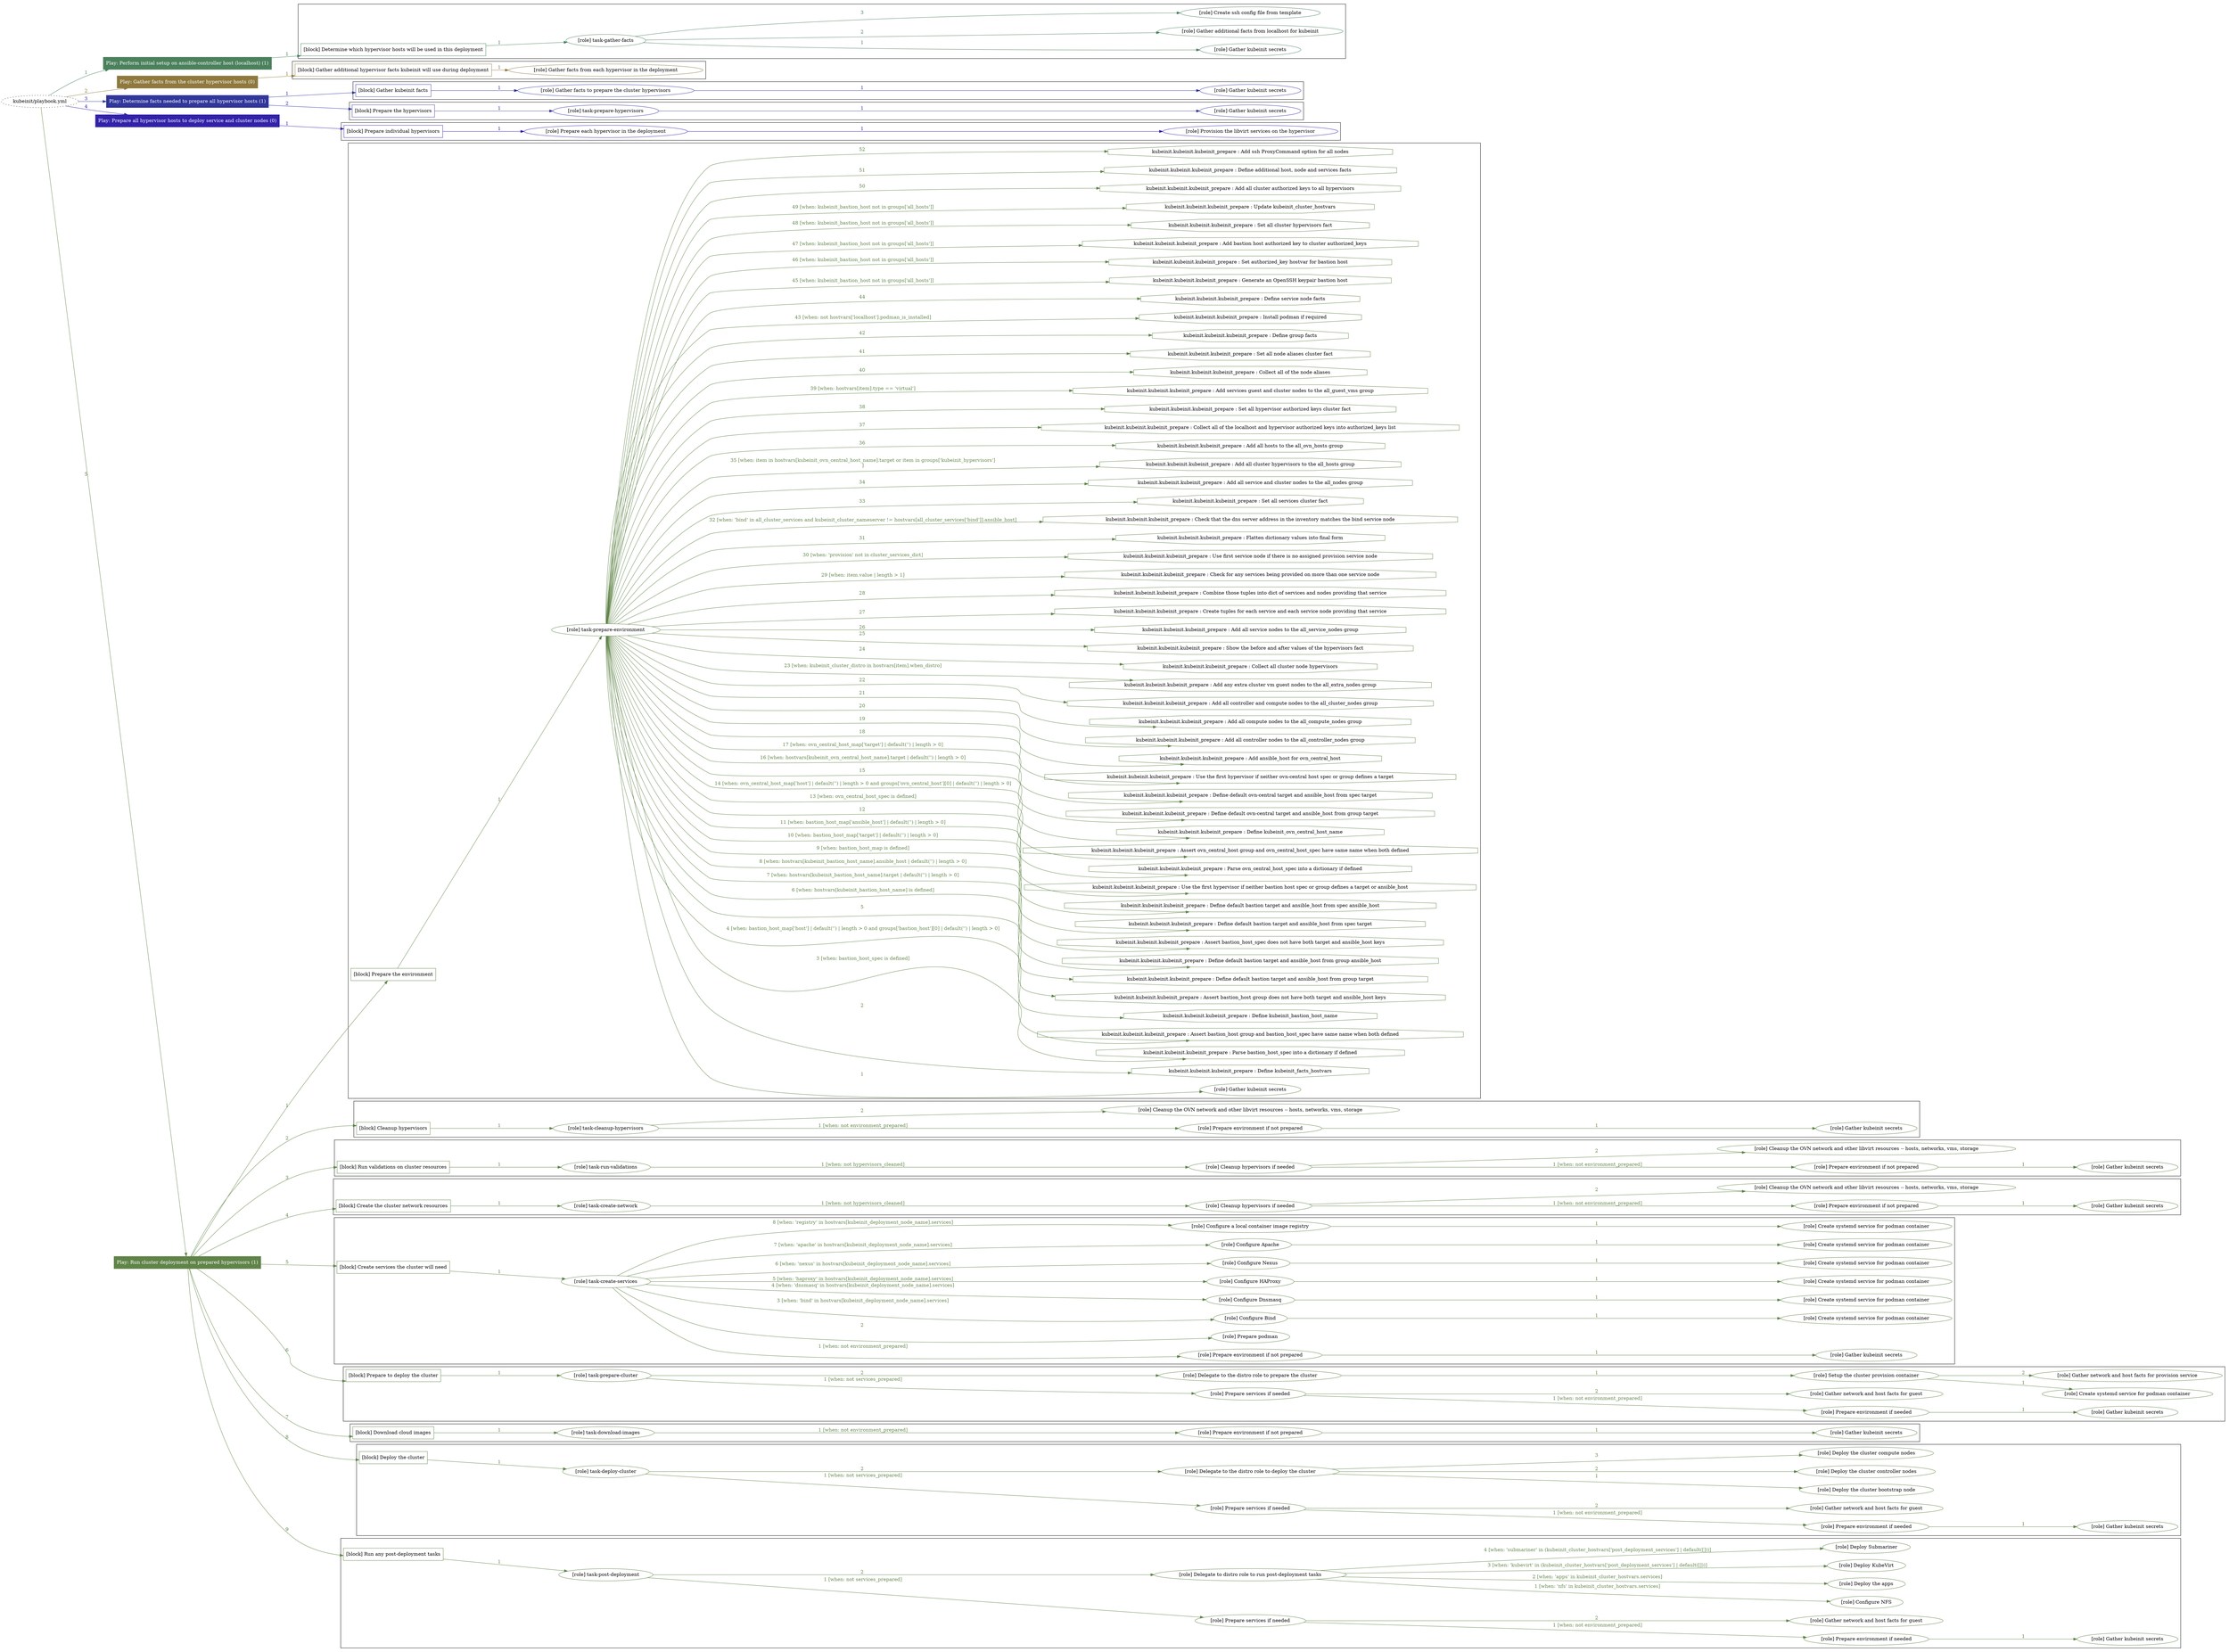 digraph {
	graph [concentrate=true ordering=in rankdir=LR ratio=fill]
	edge [esep=5 sep=10]
	"kubeinit/playbook.yml" [URL="/home/runner/work/kubeinit/kubeinit/kubeinit/playbook.yml" id=playbook_8142b282 style=dotted]
	"kubeinit/playbook.yml" -> play_664b933c [label="1 " color="#4b815d" fontcolor="#4b815d" id=edge_58701812 labeltooltip="1 " tooltip="1 "]
	subgraph "Play: Perform initial setup on ansible-controller host (localhost) (1)" {
		play_664b933c [label="Play: Perform initial setup on ansible-controller host (localhost) (1)" URL="/home/runner/work/kubeinit/kubeinit/kubeinit/playbook.yml" color="#4b815d" fontcolor="#ffffff" id=play_664b933c shape=box style=filled tooltip=localhost]
		play_664b933c -> block_dfac968a [label=1 color="#4b815d" fontcolor="#4b815d" id=edge_7e56a5b6 labeltooltip=1 tooltip=1]
		subgraph cluster_block_dfac968a {
			block_dfac968a [label="[block] Determine which hypervisor hosts will be used in this deployment" URL="/home/runner/work/kubeinit/kubeinit/kubeinit/playbook.yml" color="#4b815d" id=block_dfac968a labeltooltip="Determine which hypervisor hosts will be used in this deployment" shape=box tooltip="Determine which hypervisor hosts will be used in this deployment"]
			block_dfac968a -> role_3108b908 [label="1 " color="#4b815d" fontcolor="#4b815d" id=edge_12103253 labeltooltip="1 " tooltip="1 "]
			subgraph "task-gather-facts" {
				role_3108b908 [label="[role] task-gather-facts" URL="/home/runner/work/kubeinit/kubeinit/kubeinit/playbook.yml" color="#4b815d" id=role_3108b908 tooltip="task-gather-facts"]
				role_3108b908 -> role_93ab32b0 [label="1 " color="#4b815d" fontcolor="#4b815d" id=edge_f5ecc2b5 labeltooltip="1 " tooltip="1 "]
				subgraph "Gather kubeinit secrets" {
					role_93ab32b0 [label="[role] Gather kubeinit secrets" URL="/home/runner/.ansible/collections/ansible_collections/kubeinit/kubeinit/roles/kubeinit_prepare/tasks/build_hypervisors_group.yml" color="#4b815d" id=role_93ab32b0 tooltip="Gather kubeinit secrets"]
				}
				role_3108b908 -> role_1d6f812a [label="2 " color="#4b815d" fontcolor="#4b815d" id=edge_42f4f651 labeltooltip="2 " tooltip="2 "]
				subgraph "Gather additional facts from localhost for kubeinit" {
					role_1d6f812a [label="[role] Gather additional facts from localhost for kubeinit" URL="/home/runner/.ansible/collections/ansible_collections/kubeinit/kubeinit/roles/kubeinit_prepare/tasks/build_hypervisors_group.yml" color="#4b815d" id=role_1d6f812a tooltip="Gather additional facts from localhost for kubeinit"]
				}
				role_3108b908 -> role_068f5738 [label="3 " color="#4b815d" fontcolor="#4b815d" id=edge_0841afe4 labeltooltip="3 " tooltip="3 "]
				subgraph "Create ssh config file from template" {
					role_068f5738 [label="[role] Create ssh config file from template" URL="/home/runner/.ansible/collections/ansible_collections/kubeinit/kubeinit/roles/kubeinit_prepare/tasks/build_hypervisors_group.yml" color="#4b815d" id=role_068f5738 tooltip="Create ssh config file from template"]
				}
			}
		}
	}
	"kubeinit/playbook.yml" -> play_6e1d8ebe [label="2 " color="#8f793d" fontcolor="#8f793d" id=edge_af444da7 labeltooltip="2 " tooltip="2 "]
	subgraph "Play: Gather facts from the cluster hypervisor hosts (0)" {
		play_6e1d8ebe [label="Play: Gather facts from the cluster hypervisor hosts (0)" URL="/home/runner/work/kubeinit/kubeinit/kubeinit/playbook.yml" color="#8f793d" fontcolor="#ffffff" id=play_6e1d8ebe shape=box style=filled tooltip="Play: Gather facts from the cluster hypervisor hosts (0)"]
		play_6e1d8ebe -> block_3b48f5f0 [label=1 color="#8f793d" fontcolor="#8f793d" id=edge_2d57c6a4 labeltooltip=1 tooltip=1]
		subgraph cluster_block_3b48f5f0 {
			block_3b48f5f0 [label="[block] Gather additional hypervisor facts kubeinit will use during deployment" URL="/home/runner/work/kubeinit/kubeinit/kubeinit/playbook.yml" color="#8f793d" id=block_3b48f5f0 labeltooltip="Gather additional hypervisor facts kubeinit will use during deployment" shape=box tooltip="Gather additional hypervisor facts kubeinit will use during deployment"]
			block_3b48f5f0 -> role_8ee4acf8 [label="1 " color="#8f793d" fontcolor="#8f793d" id=edge_8b19a03f labeltooltip="1 " tooltip="1 "]
			subgraph "Gather facts from each hypervisor in the deployment" {
				role_8ee4acf8 [label="[role] Gather facts from each hypervisor in the deployment" URL="/home/runner/work/kubeinit/kubeinit/kubeinit/playbook.yml" color="#8f793d" id=role_8ee4acf8 tooltip="Gather facts from each hypervisor in the deployment"]
			}
		}
	}
	"kubeinit/playbook.yml" -> play_947034c2 [label="3 " color="#31369b" fontcolor="#31369b" id=edge_f36bca5e labeltooltip="3 " tooltip="3 "]
	subgraph "Play: Determine facts needed to prepare all hypervisor hosts (1)" {
		play_947034c2 [label="Play: Determine facts needed to prepare all hypervisor hosts (1)" URL="/home/runner/work/kubeinit/kubeinit/kubeinit/playbook.yml" color="#31369b" fontcolor="#ffffff" id=play_947034c2 shape=box style=filled tooltip=localhost]
		play_947034c2 -> block_e4f54832 [label=1 color="#31369b" fontcolor="#31369b" id=edge_edce2f1f labeltooltip=1 tooltip=1]
		subgraph cluster_block_e4f54832 {
			block_e4f54832 [label="[block] Gather kubeinit facts" URL="/home/runner/work/kubeinit/kubeinit/kubeinit/playbook.yml" color="#31369b" id=block_e4f54832 labeltooltip="Gather kubeinit facts" shape=box tooltip="Gather kubeinit facts"]
			block_e4f54832 -> role_737612e8 [label="1 " color="#31369b" fontcolor="#31369b" id=edge_53061362 labeltooltip="1 " tooltip="1 "]
			subgraph "Gather facts to prepare the cluster hypervisors" {
				role_737612e8 [label="[role] Gather facts to prepare the cluster hypervisors" URL="/home/runner/work/kubeinit/kubeinit/kubeinit/playbook.yml" color="#31369b" id=role_737612e8 tooltip="Gather facts to prepare the cluster hypervisors"]
				role_737612e8 -> role_5cd558f2 [label="1 " color="#31369b" fontcolor="#31369b" id=edge_84f62146 labeltooltip="1 " tooltip="1 "]
				subgraph "Gather kubeinit secrets" {
					role_5cd558f2 [label="[role] Gather kubeinit secrets" URL="/home/runner/.ansible/collections/ansible_collections/kubeinit/kubeinit/roles/kubeinit_prepare/tasks/gather_kubeinit_facts.yml" color="#31369b" id=role_5cd558f2 tooltip="Gather kubeinit secrets"]
				}
			}
		}
		play_947034c2 -> block_504f7c58 [label=2 color="#31369b" fontcolor="#31369b" id=edge_67289891 labeltooltip=2 tooltip=2]
		subgraph cluster_block_504f7c58 {
			block_504f7c58 [label="[block] Prepare the hypervisors" URL="/home/runner/work/kubeinit/kubeinit/kubeinit/playbook.yml" color="#31369b" id=block_504f7c58 labeltooltip="Prepare the hypervisors" shape=box tooltip="Prepare the hypervisors"]
			block_504f7c58 -> role_9c8b6974 [label="1 " color="#31369b" fontcolor="#31369b" id=edge_fe2623a0 labeltooltip="1 " tooltip="1 "]
			subgraph "task-prepare-hypervisors" {
				role_9c8b6974 [label="[role] task-prepare-hypervisors" URL="/home/runner/work/kubeinit/kubeinit/kubeinit/playbook.yml" color="#31369b" id=role_9c8b6974 tooltip="task-prepare-hypervisors"]
				role_9c8b6974 -> role_c52abe97 [label="1 " color="#31369b" fontcolor="#31369b" id=edge_56321fe2 labeltooltip="1 " tooltip="1 "]
				subgraph "Gather kubeinit secrets" {
					role_c52abe97 [label="[role] Gather kubeinit secrets" URL="/home/runner/.ansible/collections/ansible_collections/kubeinit/kubeinit/roles/kubeinit_prepare/tasks/gather_kubeinit_facts.yml" color="#31369b" id=role_c52abe97 tooltip="Gather kubeinit secrets"]
				}
			}
		}
	}
	"kubeinit/playbook.yml" -> play_86d306e0 [label="4 " color="#3222aa" fontcolor="#3222aa" id=edge_783e17d1 labeltooltip="4 " tooltip="4 "]
	subgraph "Play: Prepare all hypervisor hosts to deploy service and cluster nodes (0)" {
		play_86d306e0 [label="Play: Prepare all hypervisor hosts to deploy service and cluster nodes (0)" URL="/home/runner/work/kubeinit/kubeinit/kubeinit/playbook.yml" color="#3222aa" fontcolor="#ffffff" id=play_86d306e0 shape=box style=filled tooltip="Play: Prepare all hypervisor hosts to deploy service and cluster nodes (0)"]
		play_86d306e0 -> block_ecc4c4e3 [label=1 color="#3222aa" fontcolor="#3222aa" id=edge_f2fceddc labeltooltip=1 tooltip=1]
		subgraph cluster_block_ecc4c4e3 {
			block_ecc4c4e3 [label="[block] Prepare individual hypervisors" URL="/home/runner/work/kubeinit/kubeinit/kubeinit/playbook.yml" color="#3222aa" id=block_ecc4c4e3 labeltooltip="Prepare individual hypervisors" shape=box tooltip="Prepare individual hypervisors"]
			block_ecc4c4e3 -> role_7ad6d9bd [label="1 " color="#3222aa" fontcolor="#3222aa" id=edge_0ccbec19 labeltooltip="1 " tooltip="1 "]
			subgraph "Prepare each hypervisor in the deployment" {
				role_7ad6d9bd [label="[role] Prepare each hypervisor in the deployment" URL="/home/runner/work/kubeinit/kubeinit/kubeinit/playbook.yml" color="#3222aa" id=role_7ad6d9bd tooltip="Prepare each hypervisor in the deployment"]
				role_7ad6d9bd -> role_671f3b9b [label="1 " color="#3222aa" fontcolor="#3222aa" id=edge_aeef87bd labeltooltip="1 " tooltip="1 "]
				subgraph "Provision the libvirt services on the hypervisor" {
					role_671f3b9b [label="[role] Provision the libvirt services on the hypervisor" URL="/home/runner/.ansible/collections/ansible_collections/kubeinit/kubeinit/roles/kubeinit_prepare/tasks/prepare_hypervisor.yml" color="#3222aa" id=role_671f3b9b tooltip="Provision the libvirt services on the hypervisor"]
				}
			}
		}
	}
	"kubeinit/playbook.yml" -> play_5f02458f [label="5 " color="#608448" fontcolor="#608448" id=edge_c94f1ebb labeltooltip="5 " tooltip="5 "]
	subgraph "Play: Run cluster deployment on prepared hypervisors (1)" {
		play_5f02458f [label="Play: Run cluster deployment on prepared hypervisors (1)" URL="/home/runner/work/kubeinit/kubeinit/kubeinit/playbook.yml" color="#608448" fontcolor="#ffffff" id=play_5f02458f shape=box style=filled tooltip=localhost]
		play_5f02458f -> block_c8e45594 [label=1 color="#608448" fontcolor="#608448" id=edge_87c5ecc1 labeltooltip=1 tooltip=1]
		subgraph cluster_block_c8e45594 {
			block_c8e45594 [label="[block] Prepare the environment" URL="/home/runner/work/kubeinit/kubeinit/kubeinit/playbook.yml" color="#608448" id=block_c8e45594 labeltooltip="Prepare the environment" shape=box tooltip="Prepare the environment"]
			block_c8e45594 -> role_c2231f85 [label="1 " color="#608448" fontcolor="#608448" id=edge_150d9e73 labeltooltip="1 " tooltip="1 "]
			subgraph "task-prepare-environment" {
				role_c2231f85 [label="[role] task-prepare-environment" URL="/home/runner/work/kubeinit/kubeinit/kubeinit/playbook.yml" color="#608448" id=role_c2231f85 tooltip="task-prepare-environment"]
				role_c2231f85 -> role_fa8f4d79 [label="1 " color="#608448" fontcolor="#608448" id=edge_8b8d4494 labeltooltip="1 " tooltip="1 "]
				subgraph "Gather kubeinit secrets" {
					role_fa8f4d79 [label="[role] Gather kubeinit secrets" URL="/home/runner/.ansible/collections/ansible_collections/kubeinit/kubeinit/roles/kubeinit_prepare/tasks/gather_kubeinit_facts.yml" color="#608448" id=role_fa8f4d79 tooltip="Gather kubeinit secrets"]
				}
				task_edb1a940 [label="kubeinit.kubeinit.kubeinit_prepare : Define kubeinit_facts_hostvars" URL="/home/runner/.ansible/collections/ansible_collections/kubeinit/kubeinit/roles/kubeinit_prepare/tasks/main.yml" color="#608448" id=task_edb1a940 shape=octagon tooltip="kubeinit.kubeinit.kubeinit_prepare : Define kubeinit_facts_hostvars"]
				role_c2231f85 -> task_edb1a940 [label="2 " color="#608448" fontcolor="#608448" id=edge_52fd5a71 labeltooltip="2 " tooltip="2 "]
				task_78d4b3d5 [label="kubeinit.kubeinit.kubeinit_prepare : Parse bastion_host_spec into a dictionary if defined" URL="/home/runner/.ansible/collections/ansible_collections/kubeinit/kubeinit/roles/kubeinit_prepare/tasks/main.yml" color="#608448" id=task_78d4b3d5 shape=octagon tooltip="kubeinit.kubeinit.kubeinit_prepare : Parse bastion_host_spec into a dictionary if defined"]
				role_c2231f85 -> task_78d4b3d5 [label="3 [when: bastion_host_spec is defined]" color="#608448" fontcolor="#608448" id=edge_dc58187c labeltooltip="3 [when: bastion_host_spec is defined]" tooltip="3 [when: bastion_host_spec is defined]"]
				task_95447ae7 [label="kubeinit.kubeinit.kubeinit_prepare : Assert bastion_host group and bastion_host_spec have same name when both defined" URL="/home/runner/.ansible/collections/ansible_collections/kubeinit/kubeinit/roles/kubeinit_prepare/tasks/main.yml" color="#608448" id=task_95447ae7 shape=octagon tooltip="kubeinit.kubeinit.kubeinit_prepare : Assert bastion_host group and bastion_host_spec have same name when both defined"]
				role_c2231f85 -> task_95447ae7 [label="4 [when: bastion_host_map['host'] | default('') | length > 0 and groups['bastion_host'][0] | default('') | length > 0]" color="#608448" fontcolor="#608448" id=edge_46f39eab labeltooltip="4 [when: bastion_host_map['host'] | default('') | length > 0 and groups['bastion_host'][0] | default('') | length > 0]" tooltip="4 [when: bastion_host_map['host'] | default('') | length > 0 and groups['bastion_host'][0] | default('') | length > 0]"]
				task_20738ae5 [label="kubeinit.kubeinit.kubeinit_prepare : Define kubeinit_bastion_host_name" URL="/home/runner/.ansible/collections/ansible_collections/kubeinit/kubeinit/roles/kubeinit_prepare/tasks/main.yml" color="#608448" id=task_20738ae5 shape=octagon tooltip="kubeinit.kubeinit.kubeinit_prepare : Define kubeinit_bastion_host_name"]
				role_c2231f85 -> task_20738ae5 [label="5 " color="#608448" fontcolor="#608448" id=edge_2e5fc80a labeltooltip="5 " tooltip="5 "]
				task_5cce5d9e [label="kubeinit.kubeinit.kubeinit_prepare : Assert bastion_host group does not have both target and ansible_host keys" URL="/home/runner/.ansible/collections/ansible_collections/kubeinit/kubeinit/roles/kubeinit_prepare/tasks/main.yml" color="#608448" id=task_5cce5d9e shape=octagon tooltip="kubeinit.kubeinit.kubeinit_prepare : Assert bastion_host group does not have both target and ansible_host keys"]
				role_c2231f85 -> task_5cce5d9e [label="6 [when: hostvars[kubeinit_bastion_host_name] is defined]" color="#608448" fontcolor="#608448" id=edge_1f930193 labeltooltip="6 [when: hostvars[kubeinit_bastion_host_name] is defined]" tooltip="6 [when: hostvars[kubeinit_bastion_host_name] is defined]"]
				task_25d7937a [label="kubeinit.kubeinit.kubeinit_prepare : Define default bastion target and ansible_host from group target" URL="/home/runner/.ansible/collections/ansible_collections/kubeinit/kubeinit/roles/kubeinit_prepare/tasks/main.yml" color="#608448" id=task_25d7937a shape=octagon tooltip="kubeinit.kubeinit.kubeinit_prepare : Define default bastion target and ansible_host from group target"]
				role_c2231f85 -> task_25d7937a [label="7 [when: hostvars[kubeinit_bastion_host_name].target | default('') | length > 0]" color="#608448" fontcolor="#608448" id=edge_76e5ee46 labeltooltip="7 [when: hostvars[kubeinit_bastion_host_name].target | default('') | length > 0]" tooltip="7 [when: hostvars[kubeinit_bastion_host_name].target | default('') | length > 0]"]
				task_b2c0fc9c [label="kubeinit.kubeinit.kubeinit_prepare : Define default bastion target and ansible_host from group ansible_host" URL="/home/runner/.ansible/collections/ansible_collections/kubeinit/kubeinit/roles/kubeinit_prepare/tasks/main.yml" color="#608448" id=task_b2c0fc9c shape=octagon tooltip="kubeinit.kubeinit.kubeinit_prepare : Define default bastion target and ansible_host from group ansible_host"]
				role_c2231f85 -> task_b2c0fc9c [label="8 [when: hostvars[kubeinit_bastion_host_name].ansible_host | default('') | length > 0]" color="#608448" fontcolor="#608448" id=edge_a5371f0c labeltooltip="8 [when: hostvars[kubeinit_bastion_host_name].ansible_host | default('') | length > 0]" tooltip="8 [when: hostvars[kubeinit_bastion_host_name].ansible_host | default('') | length > 0]"]
				task_3e4e6808 [label="kubeinit.kubeinit.kubeinit_prepare : Assert bastion_host_spec does not have both target and ansible_host keys" URL="/home/runner/.ansible/collections/ansible_collections/kubeinit/kubeinit/roles/kubeinit_prepare/tasks/main.yml" color="#608448" id=task_3e4e6808 shape=octagon tooltip="kubeinit.kubeinit.kubeinit_prepare : Assert bastion_host_spec does not have both target and ansible_host keys"]
				role_c2231f85 -> task_3e4e6808 [label="9 [when: bastion_host_map is defined]" color="#608448" fontcolor="#608448" id=edge_dfd089f7 labeltooltip="9 [when: bastion_host_map is defined]" tooltip="9 [when: bastion_host_map is defined]"]
				task_fcbbea72 [label="kubeinit.kubeinit.kubeinit_prepare : Define default bastion target and ansible_host from spec target" URL="/home/runner/.ansible/collections/ansible_collections/kubeinit/kubeinit/roles/kubeinit_prepare/tasks/main.yml" color="#608448" id=task_fcbbea72 shape=octagon tooltip="kubeinit.kubeinit.kubeinit_prepare : Define default bastion target and ansible_host from spec target"]
				role_c2231f85 -> task_fcbbea72 [label="10 [when: bastion_host_map['target'] | default('') | length > 0]" color="#608448" fontcolor="#608448" id=edge_5fd232be labeltooltip="10 [when: bastion_host_map['target'] | default('') | length > 0]" tooltip="10 [when: bastion_host_map['target'] | default('') | length > 0]"]
				task_595cf853 [label="kubeinit.kubeinit.kubeinit_prepare : Define default bastion target and ansible_host from spec ansible_host" URL="/home/runner/.ansible/collections/ansible_collections/kubeinit/kubeinit/roles/kubeinit_prepare/tasks/main.yml" color="#608448" id=task_595cf853 shape=octagon tooltip="kubeinit.kubeinit.kubeinit_prepare : Define default bastion target and ansible_host from spec ansible_host"]
				role_c2231f85 -> task_595cf853 [label="11 [when: bastion_host_map['ansible_host'] | default('') | length > 0]" color="#608448" fontcolor="#608448" id=edge_3d1d2534 labeltooltip="11 [when: bastion_host_map['ansible_host'] | default('') | length > 0]" tooltip="11 [when: bastion_host_map['ansible_host'] | default('') | length > 0]"]
				task_71928667 [label="kubeinit.kubeinit.kubeinit_prepare : Use the first hypervisor if neither bastion host spec or group defines a target or ansible_host" URL="/home/runner/.ansible/collections/ansible_collections/kubeinit/kubeinit/roles/kubeinit_prepare/tasks/main.yml" color="#608448" id=task_71928667 shape=octagon tooltip="kubeinit.kubeinit.kubeinit_prepare : Use the first hypervisor if neither bastion host spec or group defines a target or ansible_host"]
				role_c2231f85 -> task_71928667 [label="12 " color="#608448" fontcolor="#608448" id=edge_cd54ed5a labeltooltip="12 " tooltip="12 "]
				task_d64c1af1 [label="kubeinit.kubeinit.kubeinit_prepare : Parse ovn_central_host_spec into a dictionary if defined" URL="/home/runner/.ansible/collections/ansible_collections/kubeinit/kubeinit/roles/kubeinit_prepare/tasks/main.yml" color="#608448" id=task_d64c1af1 shape=octagon tooltip="kubeinit.kubeinit.kubeinit_prepare : Parse ovn_central_host_spec into a dictionary if defined"]
				role_c2231f85 -> task_d64c1af1 [label="13 [when: ovn_central_host_spec is defined]" color="#608448" fontcolor="#608448" id=edge_e53a6e12 labeltooltip="13 [when: ovn_central_host_spec is defined]" tooltip="13 [when: ovn_central_host_spec is defined]"]
				task_1b1f877d [label="kubeinit.kubeinit.kubeinit_prepare : Assert ovn_central_host group and ovn_central_host_spec have same name when both defined" URL="/home/runner/.ansible/collections/ansible_collections/kubeinit/kubeinit/roles/kubeinit_prepare/tasks/main.yml" color="#608448" id=task_1b1f877d shape=octagon tooltip="kubeinit.kubeinit.kubeinit_prepare : Assert ovn_central_host group and ovn_central_host_spec have same name when both defined"]
				role_c2231f85 -> task_1b1f877d [label="14 [when: ovn_central_host_map['host'] | default('') | length > 0 and groups['ovn_central_host'][0] | default('') | length > 0]" color="#608448" fontcolor="#608448" id=edge_f5595217 labeltooltip="14 [when: ovn_central_host_map['host'] | default('') | length > 0 and groups['ovn_central_host'][0] | default('') | length > 0]" tooltip="14 [when: ovn_central_host_map['host'] | default('') | length > 0 and groups['ovn_central_host'][0] | default('') | length > 0]"]
				task_7b7670a9 [label="kubeinit.kubeinit.kubeinit_prepare : Define kubeinit_ovn_central_host_name" URL="/home/runner/.ansible/collections/ansible_collections/kubeinit/kubeinit/roles/kubeinit_prepare/tasks/main.yml" color="#608448" id=task_7b7670a9 shape=octagon tooltip="kubeinit.kubeinit.kubeinit_prepare : Define kubeinit_ovn_central_host_name"]
				role_c2231f85 -> task_7b7670a9 [label="15 " color="#608448" fontcolor="#608448" id=edge_926a8909 labeltooltip="15 " tooltip="15 "]
				task_174898f8 [label="kubeinit.kubeinit.kubeinit_prepare : Define default ovn-central target and ansible_host from group target" URL="/home/runner/.ansible/collections/ansible_collections/kubeinit/kubeinit/roles/kubeinit_prepare/tasks/main.yml" color="#608448" id=task_174898f8 shape=octagon tooltip="kubeinit.kubeinit.kubeinit_prepare : Define default ovn-central target and ansible_host from group target"]
				role_c2231f85 -> task_174898f8 [label="16 [when: hostvars[kubeinit_ovn_central_host_name].target | default('') | length > 0]" color="#608448" fontcolor="#608448" id=edge_0e4c83a2 labeltooltip="16 [when: hostvars[kubeinit_ovn_central_host_name].target | default('') | length > 0]" tooltip="16 [when: hostvars[kubeinit_ovn_central_host_name].target | default('') | length > 0]"]
				task_fa787d04 [label="kubeinit.kubeinit.kubeinit_prepare : Define default ovn-central target and ansible_host from spec target" URL="/home/runner/.ansible/collections/ansible_collections/kubeinit/kubeinit/roles/kubeinit_prepare/tasks/main.yml" color="#608448" id=task_fa787d04 shape=octagon tooltip="kubeinit.kubeinit.kubeinit_prepare : Define default ovn-central target and ansible_host from spec target"]
				role_c2231f85 -> task_fa787d04 [label="17 [when: ovn_central_host_map['target'] | default('') | length > 0]" color="#608448" fontcolor="#608448" id=edge_def366f1 labeltooltip="17 [when: ovn_central_host_map['target'] | default('') | length > 0]" tooltip="17 [when: ovn_central_host_map['target'] | default('') | length > 0]"]
				task_8c7b8f21 [label="kubeinit.kubeinit.kubeinit_prepare : Use the first hypervisor if neither ovn-central host spec or group defines a target" URL="/home/runner/.ansible/collections/ansible_collections/kubeinit/kubeinit/roles/kubeinit_prepare/tasks/main.yml" color="#608448" id=task_8c7b8f21 shape=octagon tooltip="kubeinit.kubeinit.kubeinit_prepare : Use the first hypervisor if neither ovn-central host spec or group defines a target"]
				role_c2231f85 -> task_8c7b8f21 [label="18 " color="#608448" fontcolor="#608448" id=edge_046f641c labeltooltip="18 " tooltip="18 "]
				task_190d3002 [label="kubeinit.kubeinit.kubeinit_prepare : Add ansible_host for ovn_central_host" URL="/home/runner/.ansible/collections/ansible_collections/kubeinit/kubeinit/roles/kubeinit_prepare/tasks/main.yml" color="#608448" id=task_190d3002 shape=octagon tooltip="kubeinit.kubeinit.kubeinit_prepare : Add ansible_host for ovn_central_host"]
				role_c2231f85 -> task_190d3002 [label="19 " color="#608448" fontcolor="#608448" id=edge_17d37c09 labeltooltip="19 " tooltip="19 "]
				task_165bba55 [label="kubeinit.kubeinit.kubeinit_prepare : Add all controller nodes to the all_controller_nodes group" URL="/home/runner/.ansible/collections/ansible_collections/kubeinit/kubeinit/roles/kubeinit_prepare/tasks/prepare_groups.yml" color="#608448" id=task_165bba55 shape=octagon tooltip="kubeinit.kubeinit.kubeinit_prepare : Add all controller nodes to the all_controller_nodes group"]
				role_c2231f85 -> task_165bba55 [label="20 " color="#608448" fontcolor="#608448" id=edge_bbb9767f labeltooltip="20 " tooltip="20 "]
				task_bf6df445 [label="kubeinit.kubeinit.kubeinit_prepare : Add all compute nodes to the all_compute_nodes group" URL="/home/runner/.ansible/collections/ansible_collections/kubeinit/kubeinit/roles/kubeinit_prepare/tasks/prepare_groups.yml" color="#608448" id=task_bf6df445 shape=octagon tooltip="kubeinit.kubeinit.kubeinit_prepare : Add all compute nodes to the all_compute_nodes group"]
				role_c2231f85 -> task_bf6df445 [label="21 " color="#608448" fontcolor="#608448" id=edge_cc0a2666 labeltooltip="21 " tooltip="21 "]
				task_bbae7028 [label="kubeinit.kubeinit.kubeinit_prepare : Add all controller and compute nodes to the all_cluster_nodes group" URL="/home/runner/.ansible/collections/ansible_collections/kubeinit/kubeinit/roles/kubeinit_prepare/tasks/prepare_groups.yml" color="#608448" id=task_bbae7028 shape=octagon tooltip="kubeinit.kubeinit.kubeinit_prepare : Add all controller and compute nodes to the all_cluster_nodes group"]
				role_c2231f85 -> task_bbae7028 [label="22 " color="#608448" fontcolor="#608448" id=edge_b5c4b095 labeltooltip="22 " tooltip="22 "]
				task_baf02539 [label="kubeinit.kubeinit.kubeinit_prepare : Add any extra cluster vm guest nodes to the all_extra_nodes group" URL="/home/runner/.ansible/collections/ansible_collections/kubeinit/kubeinit/roles/kubeinit_prepare/tasks/prepare_groups.yml" color="#608448" id=task_baf02539 shape=octagon tooltip="kubeinit.kubeinit.kubeinit_prepare : Add any extra cluster vm guest nodes to the all_extra_nodes group"]
				role_c2231f85 -> task_baf02539 [label="23 [when: kubeinit_cluster_distro in hostvars[item].when_distro]" color="#608448" fontcolor="#608448" id=edge_4b83ff36 labeltooltip="23 [when: kubeinit_cluster_distro in hostvars[item].when_distro]" tooltip="23 [when: kubeinit_cluster_distro in hostvars[item].when_distro]"]
				task_16246829 [label="kubeinit.kubeinit.kubeinit_prepare : Collect all cluster node hypervisors" URL="/home/runner/.ansible/collections/ansible_collections/kubeinit/kubeinit/roles/kubeinit_prepare/tasks/prepare_groups.yml" color="#608448" id=task_16246829 shape=octagon tooltip="kubeinit.kubeinit.kubeinit_prepare : Collect all cluster node hypervisors"]
				role_c2231f85 -> task_16246829 [label="24 " color="#608448" fontcolor="#608448" id=edge_4c1ded8e labeltooltip="24 " tooltip="24 "]
				task_1b0c396a [label="kubeinit.kubeinit.kubeinit_prepare : Show the before and after values of the hypervisors fact" URL="/home/runner/.ansible/collections/ansible_collections/kubeinit/kubeinit/roles/kubeinit_prepare/tasks/prepare_groups.yml" color="#608448" id=task_1b0c396a shape=octagon tooltip="kubeinit.kubeinit.kubeinit_prepare : Show the before and after values of the hypervisors fact"]
				role_c2231f85 -> task_1b0c396a [label="25 " color="#608448" fontcolor="#608448" id=edge_c3e2056e labeltooltip="25 " tooltip="25 "]
				task_8592b1df [label="kubeinit.kubeinit.kubeinit_prepare : Add all service nodes to the all_service_nodes group" URL="/home/runner/.ansible/collections/ansible_collections/kubeinit/kubeinit/roles/kubeinit_prepare/tasks/prepare_groups.yml" color="#608448" id=task_8592b1df shape=octagon tooltip="kubeinit.kubeinit.kubeinit_prepare : Add all service nodes to the all_service_nodes group"]
				role_c2231f85 -> task_8592b1df [label="26 " color="#608448" fontcolor="#608448" id=edge_3bd8d0f4 labeltooltip="26 " tooltip="26 "]
				task_e8fb5fa4 [label="kubeinit.kubeinit.kubeinit_prepare : Create tuples for each service and each service node providing that service" URL="/home/runner/.ansible/collections/ansible_collections/kubeinit/kubeinit/roles/kubeinit_prepare/tasks/prepare_groups.yml" color="#608448" id=task_e8fb5fa4 shape=octagon tooltip="kubeinit.kubeinit.kubeinit_prepare : Create tuples for each service and each service node providing that service"]
				role_c2231f85 -> task_e8fb5fa4 [label="27 " color="#608448" fontcolor="#608448" id=edge_6c30c309 labeltooltip="27 " tooltip="27 "]
				task_b37c84d9 [label="kubeinit.kubeinit.kubeinit_prepare : Combine those tuples into dict of services and nodes providing that service" URL="/home/runner/.ansible/collections/ansible_collections/kubeinit/kubeinit/roles/kubeinit_prepare/tasks/prepare_groups.yml" color="#608448" id=task_b37c84d9 shape=octagon tooltip="kubeinit.kubeinit.kubeinit_prepare : Combine those tuples into dict of services and nodes providing that service"]
				role_c2231f85 -> task_b37c84d9 [label="28 " color="#608448" fontcolor="#608448" id=edge_22591f03 labeltooltip="28 " tooltip="28 "]
				task_7f4d84da [label="kubeinit.kubeinit.kubeinit_prepare : Check for any services being provided on more than one service node" URL="/home/runner/.ansible/collections/ansible_collections/kubeinit/kubeinit/roles/kubeinit_prepare/tasks/prepare_groups.yml" color="#608448" id=task_7f4d84da shape=octagon tooltip="kubeinit.kubeinit.kubeinit_prepare : Check for any services being provided on more than one service node"]
				role_c2231f85 -> task_7f4d84da [label="29 [when: item.value | length > 1]" color="#608448" fontcolor="#608448" id=edge_6cc4f750 labeltooltip="29 [when: item.value | length > 1]" tooltip="29 [when: item.value | length > 1]"]
				task_a08ebebb [label="kubeinit.kubeinit.kubeinit_prepare : Use first service node if there is no assigned provision service node" URL="/home/runner/.ansible/collections/ansible_collections/kubeinit/kubeinit/roles/kubeinit_prepare/tasks/prepare_groups.yml" color="#608448" id=task_a08ebebb shape=octagon tooltip="kubeinit.kubeinit.kubeinit_prepare : Use first service node if there is no assigned provision service node"]
				role_c2231f85 -> task_a08ebebb [label="30 [when: 'provision' not in cluster_services_dict]" color="#608448" fontcolor="#608448" id=edge_c66805a3 labeltooltip="30 [when: 'provision' not in cluster_services_dict]" tooltip="30 [when: 'provision' not in cluster_services_dict]"]
				task_2a147235 [label="kubeinit.kubeinit.kubeinit_prepare : Flatten dictionary values into final form" URL="/home/runner/.ansible/collections/ansible_collections/kubeinit/kubeinit/roles/kubeinit_prepare/tasks/prepare_groups.yml" color="#608448" id=task_2a147235 shape=octagon tooltip="kubeinit.kubeinit.kubeinit_prepare : Flatten dictionary values into final form"]
				role_c2231f85 -> task_2a147235 [label="31 " color="#608448" fontcolor="#608448" id=edge_1db062d5 labeltooltip="31 " tooltip="31 "]
				task_215ce1bb [label="kubeinit.kubeinit.kubeinit_prepare : Check that the dns server address in the inventory matches the bind service node" URL="/home/runner/.ansible/collections/ansible_collections/kubeinit/kubeinit/roles/kubeinit_prepare/tasks/prepare_groups.yml" color="#608448" id=task_215ce1bb shape=octagon tooltip="kubeinit.kubeinit.kubeinit_prepare : Check that the dns server address in the inventory matches the bind service node"]
				role_c2231f85 -> task_215ce1bb [label="32 [when: 'bind' in all_cluster_services and kubeinit_cluster_nameserver != hostvars[all_cluster_services['bind']].ansible_host]" color="#608448" fontcolor="#608448" id=edge_e5d04435 labeltooltip="32 [when: 'bind' in all_cluster_services and kubeinit_cluster_nameserver != hostvars[all_cluster_services['bind']].ansible_host]" tooltip="32 [when: 'bind' in all_cluster_services and kubeinit_cluster_nameserver != hostvars[all_cluster_services['bind']].ansible_host]"]
				task_42a84b10 [label="kubeinit.kubeinit.kubeinit_prepare : Set all services cluster fact" URL="/home/runner/.ansible/collections/ansible_collections/kubeinit/kubeinit/roles/kubeinit_prepare/tasks/prepare_groups.yml" color="#608448" id=task_42a84b10 shape=octagon tooltip="kubeinit.kubeinit.kubeinit_prepare : Set all services cluster fact"]
				role_c2231f85 -> task_42a84b10 [label="33 " color="#608448" fontcolor="#608448" id=edge_ad0f8cd3 labeltooltip="33 " tooltip="33 "]
				task_6bb1ecb0 [label="kubeinit.kubeinit.kubeinit_prepare : Add all service and cluster nodes to the all_nodes group" URL="/home/runner/.ansible/collections/ansible_collections/kubeinit/kubeinit/roles/kubeinit_prepare/tasks/prepare_groups.yml" color="#608448" id=task_6bb1ecb0 shape=octagon tooltip="kubeinit.kubeinit.kubeinit_prepare : Add all service and cluster nodes to the all_nodes group"]
				role_c2231f85 -> task_6bb1ecb0 [label="34 " color="#608448" fontcolor="#608448" id=edge_f05ef7f0 labeltooltip="34 " tooltip="34 "]
				task_384c753e [label="kubeinit.kubeinit.kubeinit_prepare : Add all cluster hypervisors to the all_hosts group" URL="/home/runner/.ansible/collections/ansible_collections/kubeinit/kubeinit/roles/kubeinit_prepare/tasks/prepare_groups.yml" color="#608448" id=task_384c753e shape=octagon tooltip="kubeinit.kubeinit.kubeinit_prepare : Add all cluster hypervisors to the all_hosts group"]
				role_c2231f85 -> task_384c753e [label="35 [when: item in hostvars[kubeinit_ovn_central_host_name].target or item in groups['kubeinit_hypervisors']
]" color="#608448" fontcolor="#608448" id=edge_c020b7e5 labeltooltip="35 [when: item in hostvars[kubeinit_ovn_central_host_name].target or item in groups['kubeinit_hypervisors']
]" tooltip="35 [when: item in hostvars[kubeinit_ovn_central_host_name].target or item in groups['kubeinit_hypervisors']
]"]
				task_309e585c [label="kubeinit.kubeinit.kubeinit_prepare : Add all hosts to the all_ovn_hosts group" URL="/home/runner/.ansible/collections/ansible_collections/kubeinit/kubeinit/roles/kubeinit_prepare/tasks/prepare_groups.yml" color="#608448" id=task_309e585c shape=octagon tooltip="kubeinit.kubeinit.kubeinit_prepare : Add all hosts to the all_ovn_hosts group"]
				role_c2231f85 -> task_309e585c [label="36 " color="#608448" fontcolor="#608448" id=edge_d148e87f labeltooltip="36 " tooltip="36 "]
				task_9f7a26ff [label="kubeinit.kubeinit.kubeinit_prepare : Collect all of the localhost and hypervisor authorized keys into authorized_keys list" URL="/home/runner/.ansible/collections/ansible_collections/kubeinit/kubeinit/roles/kubeinit_prepare/tasks/prepare_groups.yml" color="#608448" id=task_9f7a26ff shape=octagon tooltip="kubeinit.kubeinit.kubeinit_prepare : Collect all of the localhost and hypervisor authorized keys into authorized_keys list"]
				role_c2231f85 -> task_9f7a26ff [label="37 " color="#608448" fontcolor="#608448" id=edge_013d5ff4 labeltooltip="37 " tooltip="37 "]
				task_f46397eb [label="kubeinit.kubeinit.kubeinit_prepare : Set all hypervisor authorized keys cluster fact" URL="/home/runner/.ansible/collections/ansible_collections/kubeinit/kubeinit/roles/kubeinit_prepare/tasks/prepare_groups.yml" color="#608448" id=task_f46397eb shape=octagon tooltip="kubeinit.kubeinit.kubeinit_prepare : Set all hypervisor authorized keys cluster fact"]
				role_c2231f85 -> task_f46397eb [label="38 " color="#608448" fontcolor="#608448" id=edge_ca1dbab7 labeltooltip="38 " tooltip="38 "]
				task_2bd8845d [label="kubeinit.kubeinit.kubeinit_prepare : Add services guest and cluster nodes to the all_guest_vms group" URL="/home/runner/.ansible/collections/ansible_collections/kubeinit/kubeinit/roles/kubeinit_prepare/tasks/prepare_groups.yml" color="#608448" id=task_2bd8845d shape=octagon tooltip="kubeinit.kubeinit.kubeinit_prepare : Add services guest and cluster nodes to the all_guest_vms group"]
				role_c2231f85 -> task_2bd8845d [label="39 [when: hostvars[item].type == 'virtual']" color="#608448" fontcolor="#608448" id=edge_64d67da2 labeltooltip="39 [when: hostvars[item].type == 'virtual']" tooltip="39 [when: hostvars[item].type == 'virtual']"]
				task_72c3fc54 [label="kubeinit.kubeinit.kubeinit_prepare : Collect all of the node aliases" URL="/home/runner/.ansible/collections/ansible_collections/kubeinit/kubeinit/roles/kubeinit_prepare/tasks/prepare_groups.yml" color="#608448" id=task_72c3fc54 shape=octagon tooltip="kubeinit.kubeinit.kubeinit_prepare : Collect all of the node aliases"]
				role_c2231f85 -> task_72c3fc54 [label="40 " color="#608448" fontcolor="#608448" id=edge_bcd1e05d labeltooltip="40 " tooltip="40 "]
				task_adfebf88 [label="kubeinit.kubeinit.kubeinit_prepare : Set all node aliases cluster fact" URL="/home/runner/.ansible/collections/ansible_collections/kubeinit/kubeinit/roles/kubeinit_prepare/tasks/prepare_groups.yml" color="#608448" id=task_adfebf88 shape=octagon tooltip="kubeinit.kubeinit.kubeinit_prepare : Set all node aliases cluster fact"]
				role_c2231f85 -> task_adfebf88 [label="41 " color="#608448" fontcolor="#608448" id=edge_fe93d44e labeltooltip="41 " tooltip="41 "]
				task_fda0870f [label="kubeinit.kubeinit.kubeinit_prepare : Define group facts" URL="/home/runner/.ansible/collections/ansible_collections/kubeinit/kubeinit/roles/kubeinit_prepare/tasks/main.yml" color="#608448" id=task_fda0870f shape=octagon tooltip="kubeinit.kubeinit.kubeinit_prepare : Define group facts"]
				role_c2231f85 -> task_fda0870f [label="42 " color="#608448" fontcolor="#608448" id=edge_a3eaec50 labeltooltip="42 " tooltip="42 "]
				task_a10ab0b6 [label="kubeinit.kubeinit.kubeinit_prepare : Install podman if required" URL="/home/runner/.ansible/collections/ansible_collections/kubeinit/kubeinit/roles/kubeinit_prepare/tasks/main.yml" color="#608448" id=task_a10ab0b6 shape=octagon tooltip="kubeinit.kubeinit.kubeinit_prepare : Install podman if required"]
				role_c2231f85 -> task_a10ab0b6 [label="43 [when: not hostvars['localhost'].podman_is_installed]" color="#608448" fontcolor="#608448" id=edge_023aabb4 labeltooltip="43 [when: not hostvars['localhost'].podman_is_installed]" tooltip="43 [when: not hostvars['localhost'].podman_is_installed]"]
				task_337e0f70 [label="kubeinit.kubeinit.kubeinit_prepare : Define service node facts" URL="/home/runner/.ansible/collections/ansible_collections/kubeinit/kubeinit/roles/kubeinit_prepare/tasks/main.yml" color="#608448" id=task_337e0f70 shape=octagon tooltip="kubeinit.kubeinit.kubeinit_prepare : Define service node facts"]
				role_c2231f85 -> task_337e0f70 [label="44 " color="#608448" fontcolor="#608448" id=edge_99699891 labeltooltip="44 " tooltip="44 "]
				task_1b089ad3 [label="kubeinit.kubeinit.kubeinit_prepare : Generate an OpenSSH keypair bastion host" URL="/home/runner/.ansible/collections/ansible_collections/kubeinit/kubeinit/roles/kubeinit_prepare/tasks/main.yml" color="#608448" id=task_1b089ad3 shape=octagon tooltip="kubeinit.kubeinit.kubeinit_prepare : Generate an OpenSSH keypair bastion host"]
				role_c2231f85 -> task_1b089ad3 [label="45 [when: kubeinit_bastion_host not in groups['all_hosts']]" color="#608448" fontcolor="#608448" id=edge_ce0f2c1a labeltooltip="45 [when: kubeinit_bastion_host not in groups['all_hosts']]" tooltip="45 [when: kubeinit_bastion_host not in groups['all_hosts']]"]
				task_c96106d7 [label="kubeinit.kubeinit.kubeinit_prepare : Set authorized_key hostvar for bastion host" URL="/home/runner/.ansible/collections/ansible_collections/kubeinit/kubeinit/roles/kubeinit_prepare/tasks/main.yml" color="#608448" id=task_c96106d7 shape=octagon tooltip="kubeinit.kubeinit.kubeinit_prepare : Set authorized_key hostvar for bastion host"]
				role_c2231f85 -> task_c96106d7 [label="46 [when: kubeinit_bastion_host not in groups['all_hosts']]" color="#608448" fontcolor="#608448" id=edge_8c607f60 labeltooltip="46 [when: kubeinit_bastion_host not in groups['all_hosts']]" tooltip="46 [when: kubeinit_bastion_host not in groups['all_hosts']]"]
				task_e585b5bd [label="kubeinit.kubeinit.kubeinit_prepare : Add bastion host authorized key to cluster authorized_keys" URL="/home/runner/.ansible/collections/ansible_collections/kubeinit/kubeinit/roles/kubeinit_prepare/tasks/main.yml" color="#608448" id=task_e585b5bd shape=octagon tooltip="kubeinit.kubeinit.kubeinit_prepare : Add bastion host authorized key to cluster authorized_keys"]
				role_c2231f85 -> task_e585b5bd [label="47 [when: kubeinit_bastion_host not in groups['all_hosts']]" color="#608448" fontcolor="#608448" id=edge_96de6a21 labeltooltip="47 [when: kubeinit_bastion_host not in groups['all_hosts']]" tooltip="47 [when: kubeinit_bastion_host not in groups['all_hosts']]"]
				task_fb7af7ee [label="kubeinit.kubeinit.kubeinit_prepare : Set all cluster hypervisors fact" URL="/home/runner/.ansible/collections/ansible_collections/kubeinit/kubeinit/roles/kubeinit_prepare/tasks/main.yml" color="#608448" id=task_fb7af7ee shape=octagon tooltip="kubeinit.kubeinit.kubeinit_prepare : Set all cluster hypervisors fact"]
				role_c2231f85 -> task_fb7af7ee [label="48 [when: kubeinit_bastion_host not in groups['all_hosts']]" color="#608448" fontcolor="#608448" id=edge_826312a5 labeltooltip="48 [when: kubeinit_bastion_host not in groups['all_hosts']]" tooltip="48 [when: kubeinit_bastion_host not in groups['all_hosts']]"]
				task_2b2d7876 [label="kubeinit.kubeinit.kubeinit_prepare : Update kubeinit_cluster_hostvars" URL="/home/runner/.ansible/collections/ansible_collections/kubeinit/kubeinit/roles/kubeinit_prepare/tasks/main.yml" color="#608448" id=task_2b2d7876 shape=octagon tooltip="kubeinit.kubeinit.kubeinit_prepare : Update kubeinit_cluster_hostvars"]
				role_c2231f85 -> task_2b2d7876 [label="49 [when: kubeinit_bastion_host not in groups['all_hosts']]" color="#608448" fontcolor="#608448" id=edge_668758bf labeltooltip="49 [when: kubeinit_bastion_host not in groups['all_hosts']]" tooltip="49 [when: kubeinit_bastion_host not in groups['all_hosts']]"]
				task_a716aa4d [label="kubeinit.kubeinit.kubeinit_prepare : Add all cluster authorized keys to all hypervisors" URL="/home/runner/.ansible/collections/ansible_collections/kubeinit/kubeinit/roles/kubeinit_prepare/tasks/main.yml" color="#608448" id=task_a716aa4d shape=octagon tooltip="kubeinit.kubeinit.kubeinit_prepare : Add all cluster authorized keys to all hypervisors"]
				role_c2231f85 -> task_a716aa4d [label="50 " color="#608448" fontcolor="#608448" id=edge_927ea29a labeltooltip="50 " tooltip="50 "]
				task_6c91bbf1 [label="kubeinit.kubeinit.kubeinit_prepare : Define additional host, node and services facts" URL="/home/runner/.ansible/collections/ansible_collections/kubeinit/kubeinit/roles/kubeinit_prepare/tasks/main.yml" color="#608448" id=task_6c91bbf1 shape=octagon tooltip="kubeinit.kubeinit.kubeinit_prepare : Define additional host, node and services facts"]
				role_c2231f85 -> task_6c91bbf1 [label="51 " color="#608448" fontcolor="#608448" id=edge_a8771f08 labeltooltip="51 " tooltip="51 "]
				task_8478959f [label="kubeinit.kubeinit.kubeinit_prepare : Add ssh ProxyCommand option for all nodes" URL="/home/runner/.ansible/collections/ansible_collections/kubeinit/kubeinit/roles/kubeinit_prepare/tasks/main.yml" color="#608448" id=task_8478959f shape=octagon tooltip="kubeinit.kubeinit.kubeinit_prepare : Add ssh ProxyCommand option for all nodes"]
				role_c2231f85 -> task_8478959f [label="52 " color="#608448" fontcolor="#608448" id=edge_618bfe19 labeltooltip="52 " tooltip="52 "]
			}
		}
		play_5f02458f -> block_4ca9e561 [label=2 color="#608448" fontcolor="#608448" id=edge_d2c14cfc labeltooltip=2 tooltip=2]
		subgraph cluster_block_4ca9e561 {
			block_4ca9e561 [label="[block] Cleanup hypervisors" URL="/home/runner/work/kubeinit/kubeinit/kubeinit/playbook.yml" color="#608448" id=block_4ca9e561 labeltooltip="Cleanup hypervisors" shape=box tooltip="Cleanup hypervisors"]
			block_4ca9e561 -> role_886f7ad2 [label="1 " color="#608448" fontcolor="#608448" id=edge_7c020c95 labeltooltip="1 " tooltip="1 "]
			subgraph "task-cleanup-hypervisors" {
				role_886f7ad2 [label="[role] task-cleanup-hypervisors" URL="/home/runner/work/kubeinit/kubeinit/kubeinit/playbook.yml" color="#608448" id=role_886f7ad2 tooltip="task-cleanup-hypervisors"]
				role_886f7ad2 -> role_0038848f [label="1 [when: not environment_prepared]" color="#608448" fontcolor="#608448" id=edge_f6e265f7 labeltooltip="1 [when: not environment_prepared]" tooltip="1 [when: not environment_prepared]"]
				subgraph "Prepare environment if not prepared" {
					role_0038848f [label="[role] Prepare environment if not prepared" URL="/home/runner/.ansible/collections/ansible_collections/kubeinit/kubeinit/roles/kubeinit_prepare/tasks/cleanup_hypervisors.yml" color="#608448" id=role_0038848f tooltip="Prepare environment if not prepared"]
					role_0038848f -> role_07376653 [label="1 " color="#608448" fontcolor="#608448" id=edge_83f93f6b labeltooltip="1 " tooltip="1 "]
					subgraph "Gather kubeinit secrets" {
						role_07376653 [label="[role] Gather kubeinit secrets" URL="/home/runner/.ansible/collections/ansible_collections/kubeinit/kubeinit/roles/kubeinit_prepare/tasks/gather_kubeinit_facts.yml" color="#608448" id=role_07376653 tooltip="Gather kubeinit secrets"]
					}
				}
				role_886f7ad2 -> role_a5b4f7ed [label="2 " color="#608448" fontcolor="#608448" id=edge_7ae668e7 labeltooltip="2 " tooltip="2 "]
				subgraph "Cleanup the OVN network and other libvirt resources -- hosts, networks, vms, storage" {
					role_a5b4f7ed [label="[role] Cleanup the OVN network and other libvirt resources -- hosts, networks, vms, storage" URL="/home/runner/.ansible/collections/ansible_collections/kubeinit/kubeinit/roles/kubeinit_prepare/tasks/cleanup_hypervisors.yml" color="#608448" id=role_a5b4f7ed tooltip="Cleanup the OVN network and other libvirt resources -- hosts, networks, vms, storage"]
				}
			}
		}
		play_5f02458f -> block_205d3b45 [label=3 color="#608448" fontcolor="#608448" id=edge_847b7195 labeltooltip=3 tooltip=3]
		subgraph cluster_block_205d3b45 {
			block_205d3b45 [label="[block] Run validations on cluster resources" URL="/home/runner/work/kubeinit/kubeinit/kubeinit/playbook.yml" color="#608448" id=block_205d3b45 labeltooltip="Run validations on cluster resources" shape=box tooltip="Run validations on cluster resources"]
			block_205d3b45 -> role_0ecc6db6 [label="1 " color="#608448" fontcolor="#608448" id=edge_a505e83c labeltooltip="1 " tooltip="1 "]
			subgraph "task-run-validations" {
				role_0ecc6db6 [label="[role] task-run-validations" URL="/home/runner/work/kubeinit/kubeinit/kubeinit/playbook.yml" color="#608448" id=role_0ecc6db6 tooltip="task-run-validations"]
				role_0ecc6db6 -> role_ac16a3cf [label="1 [when: not hypervisors_cleaned]" color="#608448" fontcolor="#608448" id=edge_83f6cb58 labeltooltip="1 [when: not hypervisors_cleaned]" tooltip="1 [when: not hypervisors_cleaned]"]
				subgraph "Cleanup hypervisors if needed" {
					role_ac16a3cf [label="[role] Cleanup hypervisors if needed" URL="/home/runner/.ansible/collections/ansible_collections/kubeinit/kubeinit/roles/kubeinit_validations/tasks/main.yml" color="#608448" id=role_ac16a3cf tooltip="Cleanup hypervisors if needed"]
					role_ac16a3cf -> role_c168bc63 [label="1 [when: not environment_prepared]" color="#608448" fontcolor="#608448" id=edge_4a455634 labeltooltip="1 [when: not environment_prepared]" tooltip="1 [when: not environment_prepared]"]
					subgraph "Prepare environment if not prepared" {
						role_c168bc63 [label="[role] Prepare environment if not prepared" URL="/home/runner/.ansible/collections/ansible_collections/kubeinit/kubeinit/roles/kubeinit_prepare/tasks/cleanup_hypervisors.yml" color="#608448" id=role_c168bc63 tooltip="Prepare environment if not prepared"]
						role_c168bc63 -> role_be863351 [label="1 " color="#608448" fontcolor="#608448" id=edge_27af130f labeltooltip="1 " tooltip="1 "]
						subgraph "Gather kubeinit secrets" {
							role_be863351 [label="[role] Gather kubeinit secrets" URL="/home/runner/.ansible/collections/ansible_collections/kubeinit/kubeinit/roles/kubeinit_prepare/tasks/gather_kubeinit_facts.yml" color="#608448" id=role_be863351 tooltip="Gather kubeinit secrets"]
						}
					}
					role_ac16a3cf -> role_f860601f [label="2 " color="#608448" fontcolor="#608448" id=edge_0328cc8b labeltooltip="2 " tooltip="2 "]
					subgraph "Cleanup the OVN network and other libvirt resources -- hosts, networks, vms, storage" {
						role_f860601f [label="[role] Cleanup the OVN network and other libvirt resources -- hosts, networks, vms, storage" URL="/home/runner/.ansible/collections/ansible_collections/kubeinit/kubeinit/roles/kubeinit_prepare/tasks/cleanup_hypervisors.yml" color="#608448" id=role_f860601f tooltip="Cleanup the OVN network and other libvirt resources -- hosts, networks, vms, storage"]
					}
				}
			}
		}
		play_5f02458f -> block_5bb3fc7a [label=4 color="#608448" fontcolor="#608448" id=edge_85991923 labeltooltip=4 tooltip=4]
		subgraph cluster_block_5bb3fc7a {
			block_5bb3fc7a [label="[block] Create the cluster network resources" URL="/home/runner/work/kubeinit/kubeinit/kubeinit/playbook.yml" color="#608448" id=block_5bb3fc7a labeltooltip="Create the cluster network resources" shape=box tooltip="Create the cluster network resources"]
			block_5bb3fc7a -> role_64dcc091 [label="1 " color="#608448" fontcolor="#608448" id=edge_bfbf6b9b labeltooltip="1 " tooltip="1 "]
			subgraph "task-create-network" {
				role_64dcc091 [label="[role] task-create-network" URL="/home/runner/work/kubeinit/kubeinit/kubeinit/playbook.yml" color="#608448" id=role_64dcc091 tooltip="task-create-network"]
				role_64dcc091 -> role_fbad1143 [label="1 [when: not hypervisors_cleaned]" color="#608448" fontcolor="#608448" id=edge_d56a9f4a labeltooltip="1 [when: not hypervisors_cleaned]" tooltip="1 [when: not hypervisors_cleaned]"]
				subgraph "Cleanup hypervisors if needed" {
					role_fbad1143 [label="[role] Cleanup hypervisors if needed" URL="/home/runner/.ansible/collections/ansible_collections/kubeinit/kubeinit/roles/kubeinit_libvirt/tasks/create_network.yml" color="#608448" id=role_fbad1143 tooltip="Cleanup hypervisors if needed"]
					role_fbad1143 -> role_3f4f585e [label="1 [when: not environment_prepared]" color="#608448" fontcolor="#608448" id=edge_c1a5b1bf labeltooltip="1 [when: not environment_prepared]" tooltip="1 [when: not environment_prepared]"]
					subgraph "Prepare environment if not prepared" {
						role_3f4f585e [label="[role] Prepare environment if not prepared" URL="/home/runner/.ansible/collections/ansible_collections/kubeinit/kubeinit/roles/kubeinit_prepare/tasks/cleanup_hypervisors.yml" color="#608448" id=role_3f4f585e tooltip="Prepare environment if not prepared"]
						role_3f4f585e -> role_f352011f [label="1 " color="#608448" fontcolor="#608448" id=edge_343e43e7 labeltooltip="1 " tooltip="1 "]
						subgraph "Gather kubeinit secrets" {
							role_f352011f [label="[role] Gather kubeinit secrets" URL="/home/runner/.ansible/collections/ansible_collections/kubeinit/kubeinit/roles/kubeinit_prepare/tasks/gather_kubeinit_facts.yml" color="#608448" id=role_f352011f tooltip="Gather kubeinit secrets"]
						}
					}
					role_fbad1143 -> role_55b15f4a [label="2 " color="#608448" fontcolor="#608448" id=edge_2b141a5f labeltooltip="2 " tooltip="2 "]
					subgraph "Cleanup the OVN network and other libvirt resources -- hosts, networks, vms, storage" {
						role_55b15f4a [label="[role] Cleanup the OVN network and other libvirt resources -- hosts, networks, vms, storage" URL="/home/runner/.ansible/collections/ansible_collections/kubeinit/kubeinit/roles/kubeinit_prepare/tasks/cleanup_hypervisors.yml" color="#608448" id=role_55b15f4a tooltip="Cleanup the OVN network and other libvirt resources -- hosts, networks, vms, storage"]
					}
				}
			}
		}
		play_5f02458f -> block_25ec8492 [label=5 color="#608448" fontcolor="#608448" id=edge_45a30384 labeltooltip=5 tooltip=5]
		subgraph cluster_block_25ec8492 {
			block_25ec8492 [label="[block] Create services the cluster will need" URL="/home/runner/work/kubeinit/kubeinit/kubeinit/playbook.yml" color="#608448" id=block_25ec8492 labeltooltip="Create services the cluster will need" shape=box tooltip="Create services the cluster will need"]
			block_25ec8492 -> role_61bd7a20 [label="1 " color="#608448" fontcolor="#608448" id=edge_8999aef8 labeltooltip="1 " tooltip="1 "]
			subgraph "task-create-services" {
				role_61bd7a20 [label="[role] task-create-services" URL="/home/runner/work/kubeinit/kubeinit/kubeinit/playbook.yml" color="#608448" id=role_61bd7a20 tooltip="task-create-services"]
				role_61bd7a20 -> role_9c6ccabc [label="1 [when: not environment_prepared]" color="#608448" fontcolor="#608448" id=edge_75f1d447 labeltooltip="1 [when: not environment_prepared]" tooltip="1 [when: not environment_prepared]"]
				subgraph "Prepare environment if not prepared" {
					role_9c6ccabc [label="[role] Prepare environment if not prepared" URL="/home/runner/.ansible/collections/ansible_collections/kubeinit/kubeinit/roles/kubeinit_services/tasks/main.yml" color="#608448" id=role_9c6ccabc tooltip="Prepare environment if not prepared"]
					role_9c6ccabc -> role_3e4aa885 [label="1 " color="#608448" fontcolor="#608448" id=edge_ea72fb44 labeltooltip="1 " tooltip="1 "]
					subgraph "Gather kubeinit secrets" {
						role_3e4aa885 [label="[role] Gather kubeinit secrets" URL="/home/runner/.ansible/collections/ansible_collections/kubeinit/kubeinit/roles/kubeinit_prepare/tasks/gather_kubeinit_facts.yml" color="#608448" id=role_3e4aa885 tooltip="Gather kubeinit secrets"]
					}
				}
				role_61bd7a20 -> role_ea74dd2a [label="2 " color="#608448" fontcolor="#608448" id=edge_6bb5e69b labeltooltip="2 " tooltip="2 "]
				subgraph "Prepare podman" {
					role_ea74dd2a [label="[role] Prepare podman" URL="/home/runner/.ansible/collections/ansible_collections/kubeinit/kubeinit/roles/kubeinit_services/tasks/00_create_service_pod.yml" color="#608448" id=role_ea74dd2a tooltip="Prepare podman"]
				}
				role_61bd7a20 -> role_ef22a9da [label="3 [when: 'bind' in hostvars[kubeinit_deployment_node_name].services]" color="#608448" fontcolor="#608448" id=edge_ac6451af labeltooltip="3 [when: 'bind' in hostvars[kubeinit_deployment_node_name].services]" tooltip="3 [when: 'bind' in hostvars[kubeinit_deployment_node_name].services]"]
				subgraph "Configure Bind" {
					role_ef22a9da [label="[role] Configure Bind" URL="/home/runner/.ansible/collections/ansible_collections/kubeinit/kubeinit/roles/kubeinit_services/tasks/start_services_containers.yml" color="#608448" id=role_ef22a9da tooltip="Configure Bind"]
					role_ef22a9da -> role_a5dbb3ed [label="1 " color="#608448" fontcolor="#608448" id=edge_3a1d7874 labeltooltip="1 " tooltip="1 "]
					subgraph "Create systemd service for podman container" {
						role_a5dbb3ed [label="[role] Create systemd service for podman container" URL="/home/runner/.ansible/collections/ansible_collections/kubeinit/kubeinit/roles/kubeinit_bind/tasks/main.yml" color="#608448" id=role_a5dbb3ed tooltip="Create systemd service for podman container"]
					}
				}
				role_61bd7a20 -> role_959c83e7 [label="4 [when: 'dnsmasq' in hostvars[kubeinit_deployment_node_name].services]" color="#608448" fontcolor="#608448" id=edge_dee1245b labeltooltip="4 [when: 'dnsmasq' in hostvars[kubeinit_deployment_node_name].services]" tooltip="4 [when: 'dnsmasq' in hostvars[kubeinit_deployment_node_name].services]"]
				subgraph "Configure Dnsmasq" {
					role_959c83e7 [label="[role] Configure Dnsmasq" URL="/home/runner/.ansible/collections/ansible_collections/kubeinit/kubeinit/roles/kubeinit_services/tasks/start_services_containers.yml" color="#608448" id=role_959c83e7 tooltip="Configure Dnsmasq"]
					role_959c83e7 -> role_d37ac3c1 [label="1 " color="#608448" fontcolor="#608448" id=edge_83ff6a1e labeltooltip="1 " tooltip="1 "]
					subgraph "Create systemd service for podman container" {
						role_d37ac3c1 [label="[role] Create systemd service for podman container" URL="/home/runner/.ansible/collections/ansible_collections/kubeinit/kubeinit/roles/kubeinit_dnsmasq/tasks/main.yml" color="#608448" id=role_d37ac3c1 tooltip="Create systemd service for podman container"]
					}
				}
				role_61bd7a20 -> role_34e87eac [label="5 [when: 'haproxy' in hostvars[kubeinit_deployment_node_name].services]" color="#608448" fontcolor="#608448" id=edge_9360f2bb labeltooltip="5 [when: 'haproxy' in hostvars[kubeinit_deployment_node_name].services]" tooltip="5 [when: 'haproxy' in hostvars[kubeinit_deployment_node_name].services]"]
				subgraph "Configure HAProxy" {
					role_34e87eac [label="[role] Configure HAProxy" URL="/home/runner/.ansible/collections/ansible_collections/kubeinit/kubeinit/roles/kubeinit_services/tasks/start_services_containers.yml" color="#608448" id=role_34e87eac tooltip="Configure HAProxy"]
					role_34e87eac -> role_6d50bafe [label="1 " color="#608448" fontcolor="#608448" id=edge_f7839461 labeltooltip="1 " tooltip="1 "]
					subgraph "Create systemd service for podman container" {
						role_6d50bafe [label="[role] Create systemd service for podman container" URL="/home/runner/.ansible/collections/ansible_collections/kubeinit/kubeinit/roles/kubeinit_haproxy/tasks/main.yml" color="#608448" id=role_6d50bafe tooltip="Create systemd service for podman container"]
					}
				}
				role_61bd7a20 -> role_6bb18e9b [label="6 [when: 'nexus' in hostvars[kubeinit_deployment_node_name].services]" color="#608448" fontcolor="#608448" id=edge_d6a4edbf labeltooltip="6 [when: 'nexus' in hostvars[kubeinit_deployment_node_name].services]" tooltip="6 [when: 'nexus' in hostvars[kubeinit_deployment_node_name].services]"]
				subgraph "Configure Nexus" {
					role_6bb18e9b [label="[role] Configure Nexus" URL="/home/runner/.ansible/collections/ansible_collections/kubeinit/kubeinit/roles/kubeinit_services/tasks/start_services_containers.yml" color="#608448" id=role_6bb18e9b tooltip="Configure Nexus"]
					role_6bb18e9b -> role_7162f4df [label="1 " color="#608448" fontcolor="#608448" id=edge_a8f68750 labeltooltip="1 " tooltip="1 "]
					subgraph "Create systemd service for podman container" {
						role_7162f4df [label="[role] Create systemd service for podman container" URL="/home/runner/.ansible/collections/ansible_collections/kubeinit/kubeinit/roles/kubeinit_nexus/tasks/main.yml" color="#608448" id=role_7162f4df tooltip="Create systemd service for podman container"]
					}
				}
				role_61bd7a20 -> role_456af0e6 [label="7 [when: 'apache' in hostvars[kubeinit_deployment_node_name].services]" color="#608448" fontcolor="#608448" id=edge_8a8eeddf labeltooltip="7 [when: 'apache' in hostvars[kubeinit_deployment_node_name].services]" tooltip="7 [when: 'apache' in hostvars[kubeinit_deployment_node_name].services]"]
				subgraph "Configure Apache" {
					role_456af0e6 [label="[role] Configure Apache" URL="/home/runner/.ansible/collections/ansible_collections/kubeinit/kubeinit/roles/kubeinit_services/tasks/start_services_containers.yml" color="#608448" id=role_456af0e6 tooltip="Configure Apache"]
					role_456af0e6 -> role_dc041392 [label="1 " color="#608448" fontcolor="#608448" id=edge_15393fec labeltooltip="1 " tooltip="1 "]
					subgraph "Create systemd service for podman container" {
						role_dc041392 [label="[role] Create systemd service for podman container" URL="/home/runner/.ansible/collections/ansible_collections/kubeinit/kubeinit/roles/kubeinit_apache/tasks/main.yml" color="#608448" id=role_dc041392 tooltip="Create systemd service for podman container"]
					}
				}
				role_61bd7a20 -> role_b3e473b8 [label="8 [when: 'registry' in hostvars[kubeinit_deployment_node_name].services]" color="#608448" fontcolor="#608448" id=edge_878cf08a labeltooltip="8 [when: 'registry' in hostvars[kubeinit_deployment_node_name].services]" tooltip="8 [when: 'registry' in hostvars[kubeinit_deployment_node_name].services]"]
				subgraph "Configure a local container image registry" {
					role_b3e473b8 [label="[role] Configure a local container image registry" URL="/home/runner/.ansible/collections/ansible_collections/kubeinit/kubeinit/roles/kubeinit_services/tasks/start_services_containers.yml" color="#608448" id=role_b3e473b8 tooltip="Configure a local container image registry"]
					role_b3e473b8 -> role_68ecb02a [label="1 " color="#608448" fontcolor="#608448" id=edge_f83f9562 labeltooltip="1 " tooltip="1 "]
					subgraph "Create systemd service for podman container" {
						role_68ecb02a [label="[role] Create systemd service for podman container" URL="/home/runner/.ansible/collections/ansible_collections/kubeinit/kubeinit/roles/kubeinit_registry/tasks/main.yml" color="#608448" id=role_68ecb02a tooltip="Create systemd service for podman container"]
					}
				}
			}
		}
		play_5f02458f -> block_07e14c7d [label=6 color="#608448" fontcolor="#608448" id=edge_b32233d4 labeltooltip=6 tooltip=6]
		subgraph cluster_block_07e14c7d {
			block_07e14c7d [label="[block] Prepare to deploy the cluster" URL="/home/runner/work/kubeinit/kubeinit/kubeinit/playbook.yml" color="#608448" id=block_07e14c7d labeltooltip="Prepare to deploy the cluster" shape=box tooltip="Prepare to deploy the cluster"]
			block_07e14c7d -> role_db257bd3 [label="1 " color="#608448" fontcolor="#608448" id=edge_035c1893 labeltooltip="1 " tooltip="1 "]
			subgraph "task-prepare-cluster" {
				role_db257bd3 [label="[role] task-prepare-cluster" URL="/home/runner/work/kubeinit/kubeinit/kubeinit/playbook.yml" color="#608448" id=role_db257bd3 tooltip="task-prepare-cluster"]
				role_db257bd3 -> role_eff53e7f [label="1 [when: not services_prepared]" color="#608448" fontcolor="#608448" id=edge_f207fb4d labeltooltip="1 [when: not services_prepared]" tooltip="1 [when: not services_prepared]"]
				subgraph "Prepare services if needed" {
					role_eff53e7f [label="[role] Prepare services if needed" URL="/home/runner/.ansible/collections/ansible_collections/kubeinit/kubeinit/roles/kubeinit_prepare/tasks/prepare_cluster.yml" color="#608448" id=role_eff53e7f tooltip="Prepare services if needed"]
					role_eff53e7f -> role_2ee9bc22 [label="1 [when: not environment_prepared]" color="#608448" fontcolor="#608448" id=edge_e03bb078 labeltooltip="1 [when: not environment_prepared]" tooltip="1 [when: not environment_prepared]"]
					subgraph "Prepare environment if needed" {
						role_2ee9bc22 [label="[role] Prepare environment if needed" URL="/home/runner/.ansible/collections/ansible_collections/kubeinit/kubeinit/roles/kubeinit_services/tasks/prepare_services.yml" color="#608448" id=role_2ee9bc22 tooltip="Prepare environment if needed"]
						role_2ee9bc22 -> role_926721f0 [label="1 " color="#608448" fontcolor="#608448" id=edge_65888cff labeltooltip="1 " tooltip="1 "]
						subgraph "Gather kubeinit secrets" {
							role_926721f0 [label="[role] Gather kubeinit secrets" URL="/home/runner/.ansible/collections/ansible_collections/kubeinit/kubeinit/roles/kubeinit_prepare/tasks/gather_kubeinit_facts.yml" color="#608448" id=role_926721f0 tooltip="Gather kubeinit secrets"]
						}
					}
					role_eff53e7f -> role_36dab489 [label="2 " color="#608448" fontcolor="#608448" id=edge_83d36abc labeltooltip="2 " tooltip="2 "]
					subgraph "Gather network and host facts for guest" {
						role_36dab489 [label="[role] Gather network and host facts for guest" URL="/home/runner/.ansible/collections/ansible_collections/kubeinit/kubeinit/roles/kubeinit_services/tasks/prepare_services.yml" color="#608448" id=role_36dab489 tooltip="Gather network and host facts for guest"]
					}
				}
				role_db257bd3 -> role_a125ed50 [label="2 " color="#608448" fontcolor="#608448" id=edge_44e4a165 labeltooltip="2 " tooltip="2 "]
				subgraph "Delegate to the distro role to prepare the cluster" {
					role_a125ed50 [label="[role] Delegate to the distro role to prepare the cluster" URL="/home/runner/.ansible/collections/ansible_collections/kubeinit/kubeinit/roles/kubeinit_prepare/tasks/prepare_cluster.yml" color="#608448" id=role_a125ed50 tooltip="Delegate to the distro role to prepare the cluster"]
					role_a125ed50 -> role_92c60598 [label="1 " color="#608448" fontcolor="#608448" id=edge_8a1b2e27 labeltooltip="1 " tooltip="1 "]
					subgraph "Setup the cluster provision container" {
						role_92c60598 [label="[role] Setup the cluster provision container" URL="/home/runner/.ansible/collections/ansible_collections/kubeinit/kubeinit/roles/kubeinit_okd/tasks/prepare_cluster.yml" color="#608448" id=role_92c60598 tooltip="Setup the cluster provision container"]
						role_92c60598 -> role_796bd306 [label="1 " color="#608448" fontcolor="#608448" id=edge_a686b460 labeltooltip="1 " tooltip="1 "]
						subgraph "Create systemd service for podman container" {
							role_796bd306 [label="[role] Create systemd service for podman container" URL="/home/runner/.ansible/collections/ansible_collections/kubeinit/kubeinit/roles/kubeinit_services/tasks/create_provision_container.yml" color="#608448" id=role_796bd306 tooltip="Create systemd service for podman container"]
						}
						role_92c60598 -> role_96de4933 [label="2 " color="#608448" fontcolor="#608448" id=edge_39345966 labeltooltip="2 " tooltip="2 "]
						subgraph "Gather network and host facts for provision service" {
							role_96de4933 [label="[role] Gather network and host facts for provision service" URL="/home/runner/.ansible/collections/ansible_collections/kubeinit/kubeinit/roles/kubeinit_services/tasks/create_provision_container.yml" color="#608448" id=role_96de4933 tooltip="Gather network and host facts for provision service"]
						}
					}
				}
			}
		}
		play_5f02458f -> block_93c087b5 [label=7 color="#608448" fontcolor="#608448" id=edge_19f2c104 labeltooltip=7 tooltip=7]
		subgraph cluster_block_93c087b5 {
			block_93c087b5 [label="[block] Download cloud images" URL="/home/runner/work/kubeinit/kubeinit/kubeinit/playbook.yml" color="#608448" id=block_93c087b5 labeltooltip="Download cloud images" shape=box tooltip="Download cloud images"]
			block_93c087b5 -> role_b177bf7d [label="1 " color="#608448" fontcolor="#608448" id=edge_791078c6 labeltooltip="1 " tooltip="1 "]
			subgraph "task-download-images" {
				role_b177bf7d [label="[role] task-download-images" URL="/home/runner/work/kubeinit/kubeinit/kubeinit/playbook.yml" color="#608448" id=role_b177bf7d tooltip="task-download-images"]
				role_b177bf7d -> role_6e132d88 [label="1 [when: not environment_prepared]" color="#608448" fontcolor="#608448" id=edge_f79e9501 labeltooltip="1 [when: not environment_prepared]" tooltip="1 [when: not environment_prepared]"]
				subgraph "Prepare environment if not prepared" {
					role_6e132d88 [label="[role] Prepare environment if not prepared" URL="/home/runner/.ansible/collections/ansible_collections/kubeinit/kubeinit/roles/kubeinit_libvirt/tasks/download_cloud_images.yml" color="#608448" id=role_6e132d88 tooltip="Prepare environment if not prepared"]
					role_6e132d88 -> role_e8c3c43c [label="1 " color="#608448" fontcolor="#608448" id=edge_b907536c labeltooltip="1 " tooltip="1 "]
					subgraph "Gather kubeinit secrets" {
						role_e8c3c43c [label="[role] Gather kubeinit secrets" URL="/home/runner/.ansible/collections/ansible_collections/kubeinit/kubeinit/roles/kubeinit_prepare/tasks/gather_kubeinit_facts.yml" color="#608448" id=role_e8c3c43c tooltip="Gather kubeinit secrets"]
					}
				}
			}
		}
		play_5f02458f -> block_925d143e [label=8 color="#608448" fontcolor="#608448" id=edge_756092f1 labeltooltip=8 tooltip=8]
		subgraph cluster_block_925d143e {
			block_925d143e [label="[block] Deploy the cluster" URL="/home/runner/work/kubeinit/kubeinit/kubeinit/playbook.yml" color="#608448" id=block_925d143e labeltooltip="Deploy the cluster" shape=box tooltip="Deploy the cluster"]
			block_925d143e -> role_313e797a [label="1 " color="#608448" fontcolor="#608448" id=edge_5924d305 labeltooltip="1 " tooltip="1 "]
			subgraph "task-deploy-cluster" {
				role_313e797a [label="[role] task-deploy-cluster" URL="/home/runner/work/kubeinit/kubeinit/kubeinit/playbook.yml" color="#608448" id=role_313e797a tooltip="task-deploy-cluster"]
				role_313e797a -> role_037350fd [label="1 [when: not services_prepared]" color="#608448" fontcolor="#608448" id=edge_edc959a3 labeltooltip="1 [when: not services_prepared]" tooltip="1 [when: not services_prepared]"]
				subgraph "Prepare services if needed" {
					role_037350fd [label="[role] Prepare services if needed" URL="/home/runner/.ansible/collections/ansible_collections/kubeinit/kubeinit/roles/kubeinit_prepare/tasks/deploy_cluster.yml" color="#608448" id=role_037350fd tooltip="Prepare services if needed"]
					role_037350fd -> role_b99ebb84 [label="1 [when: not environment_prepared]" color="#608448" fontcolor="#608448" id=edge_a70c3d99 labeltooltip="1 [when: not environment_prepared]" tooltip="1 [when: not environment_prepared]"]
					subgraph "Prepare environment if needed" {
						role_b99ebb84 [label="[role] Prepare environment if needed" URL="/home/runner/.ansible/collections/ansible_collections/kubeinit/kubeinit/roles/kubeinit_services/tasks/prepare_services.yml" color="#608448" id=role_b99ebb84 tooltip="Prepare environment if needed"]
						role_b99ebb84 -> role_1658be90 [label="1 " color="#608448" fontcolor="#608448" id=edge_328b8200 labeltooltip="1 " tooltip="1 "]
						subgraph "Gather kubeinit secrets" {
							role_1658be90 [label="[role] Gather kubeinit secrets" URL="/home/runner/.ansible/collections/ansible_collections/kubeinit/kubeinit/roles/kubeinit_prepare/tasks/gather_kubeinit_facts.yml" color="#608448" id=role_1658be90 tooltip="Gather kubeinit secrets"]
						}
					}
					role_037350fd -> role_c306035c [label="2 " color="#608448" fontcolor="#608448" id=edge_2aa3e5b2 labeltooltip="2 " tooltip="2 "]
					subgraph "Gather network and host facts for guest" {
						role_c306035c [label="[role] Gather network and host facts for guest" URL="/home/runner/.ansible/collections/ansible_collections/kubeinit/kubeinit/roles/kubeinit_services/tasks/prepare_services.yml" color="#608448" id=role_c306035c tooltip="Gather network and host facts for guest"]
					}
				}
				role_313e797a -> role_85c624ef [label="2 " color="#608448" fontcolor="#608448" id=edge_a1e966aa labeltooltip="2 " tooltip="2 "]
				subgraph "Delegate to the distro role to deploy the cluster" {
					role_85c624ef [label="[role] Delegate to the distro role to deploy the cluster" URL="/home/runner/.ansible/collections/ansible_collections/kubeinit/kubeinit/roles/kubeinit_prepare/tasks/deploy_cluster.yml" color="#608448" id=role_85c624ef tooltip="Delegate to the distro role to deploy the cluster"]
					role_85c624ef -> role_f7f3e0f0 [label="1 " color="#608448" fontcolor="#608448" id=edge_59530fcf labeltooltip="1 " tooltip="1 "]
					subgraph "Deploy the cluster bootstrap node" {
						role_f7f3e0f0 [label="[role] Deploy the cluster bootstrap node" URL="/home/runner/.ansible/collections/ansible_collections/kubeinit/kubeinit/roles/kubeinit_okd/tasks/main.yml" color="#608448" id=role_f7f3e0f0 tooltip="Deploy the cluster bootstrap node"]
					}
					role_85c624ef -> role_fc92723e [label="2 " color="#608448" fontcolor="#608448" id=edge_d63e0108 labeltooltip="2 " tooltip="2 "]
					subgraph "Deploy the cluster controller nodes" {
						role_fc92723e [label="[role] Deploy the cluster controller nodes" URL="/home/runner/.ansible/collections/ansible_collections/kubeinit/kubeinit/roles/kubeinit_okd/tasks/main.yml" color="#608448" id=role_fc92723e tooltip="Deploy the cluster controller nodes"]
					}
					role_85c624ef -> role_5b1760b2 [label="3 " color="#608448" fontcolor="#608448" id=edge_c58a1241 labeltooltip="3 " tooltip="3 "]
					subgraph "Deploy the cluster compute nodes" {
						role_5b1760b2 [label="[role] Deploy the cluster compute nodes" URL="/home/runner/.ansible/collections/ansible_collections/kubeinit/kubeinit/roles/kubeinit_okd/tasks/main.yml" color="#608448" id=role_5b1760b2 tooltip="Deploy the cluster compute nodes"]
					}
				}
			}
		}
		play_5f02458f -> block_999ccf3d [label=9 color="#608448" fontcolor="#608448" id=edge_3322b4f0 labeltooltip=9 tooltip=9]
		subgraph cluster_block_999ccf3d {
			block_999ccf3d [label="[block] Run any post-deployment tasks" URL="/home/runner/work/kubeinit/kubeinit/kubeinit/playbook.yml" color="#608448" id=block_999ccf3d labeltooltip="Run any post-deployment tasks" shape=box tooltip="Run any post-deployment tasks"]
			block_999ccf3d -> role_40317663 [label="1 " color="#608448" fontcolor="#608448" id=edge_a797cf23 labeltooltip="1 " tooltip="1 "]
			subgraph "task-post-deployment" {
				role_40317663 [label="[role] task-post-deployment" URL="/home/runner/work/kubeinit/kubeinit/kubeinit/playbook.yml" color="#608448" id=role_40317663 tooltip="task-post-deployment"]
				role_40317663 -> role_704cee4b [label="1 [when: not services_prepared]" color="#608448" fontcolor="#608448" id=edge_31a72d3e labeltooltip="1 [when: not services_prepared]" tooltip="1 [when: not services_prepared]"]
				subgraph "Prepare services if needed" {
					role_704cee4b [label="[role] Prepare services if needed" URL="/home/runner/.ansible/collections/ansible_collections/kubeinit/kubeinit/roles/kubeinit_prepare/tasks/post_deployment.yml" color="#608448" id=role_704cee4b tooltip="Prepare services if needed"]
					role_704cee4b -> role_5876c642 [label="1 [when: not environment_prepared]" color="#608448" fontcolor="#608448" id=edge_2d2ef76e labeltooltip="1 [when: not environment_prepared]" tooltip="1 [when: not environment_prepared]"]
					subgraph "Prepare environment if needed" {
						role_5876c642 [label="[role] Prepare environment if needed" URL="/home/runner/.ansible/collections/ansible_collections/kubeinit/kubeinit/roles/kubeinit_services/tasks/prepare_services.yml" color="#608448" id=role_5876c642 tooltip="Prepare environment if needed"]
						role_5876c642 -> role_2d3f2157 [label="1 " color="#608448" fontcolor="#608448" id=edge_f44f25d0 labeltooltip="1 " tooltip="1 "]
						subgraph "Gather kubeinit secrets" {
							role_2d3f2157 [label="[role] Gather kubeinit secrets" URL="/home/runner/.ansible/collections/ansible_collections/kubeinit/kubeinit/roles/kubeinit_prepare/tasks/gather_kubeinit_facts.yml" color="#608448" id=role_2d3f2157 tooltip="Gather kubeinit secrets"]
						}
					}
					role_704cee4b -> role_8055bc99 [label="2 " color="#608448" fontcolor="#608448" id=edge_92ed8cca labeltooltip="2 " tooltip="2 "]
					subgraph "Gather network and host facts for guest" {
						role_8055bc99 [label="[role] Gather network and host facts for guest" URL="/home/runner/.ansible/collections/ansible_collections/kubeinit/kubeinit/roles/kubeinit_services/tasks/prepare_services.yml" color="#608448" id=role_8055bc99 tooltip="Gather network and host facts for guest"]
					}
				}
				role_40317663 -> role_f02e6069 [label="2 " color="#608448" fontcolor="#608448" id=edge_0a136b7a labeltooltip="2 " tooltip="2 "]
				subgraph "Delegate to distro role to run post-deployment tasks" {
					role_f02e6069 [label="[role] Delegate to distro role to run post-deployment tasks" URL="/home/runner/.ansible/collections/ansible_collections/kubeinit/kubeinit/roles/kubeinit_prepare/tasks/post_deployment.yml" color="#608448" id=role_f02e6069 tooltip="Delegate to distro role to run post-deployment tasks"]
					role_f02e6069 -> role_c5c4dadf [label="1 [when: 'nfs' in kubeinit_cluster_hostvars.services]" color="#608448" fontcolor="#608448" id=edge_3b03d49b labeltooltip="1 [when: 'nfs' in kubeinit_cluster_hostvars.services]" tooltip="1 [when: 'nfs' in kubeinit_cluster_hostvars.services]"]
					subgraph "Configure NFS" {
						role_c5c4dadf [label="[role] Configure NFS" URL="/home/runner/.ansible/collections/ansible_collections/kubeinit/kubeinit/roles/kubeinit_okd/tasks/post_deployment_tasks.yml" color="#608448" id=role_c5c4dadf tooltip="Configure NFS"]
					}
					role_f02e6069 -> role_8e276bea [label="2 [when: 'apps' in kubeinit_cluster_hostvars.services]" color="#608448" fontcolor="#608448" id=edge_4d00c337 labeltooltip="2 [when: 'apps' in kubeinit_cluster_hostvars.services]" tooltip="2 [when: 'apps' in kubeinit_cluster_hostvars.services]"]
					subgraph "Deploy the apps" {
						role_8e276bea [label="[role] Deploy the apps" URL="/home/runner/.ansible/collections/ansible_collections/kubeinit/kubeinit/roles/kubeinit_okd/tasks/post_deployment_tasks.yml" color="#608448" id=role_8e276bea tooltip="Deploy the apps"]
					}
					role_f02e6069 -> role_9ec14743 [label="3 [when: 'kubevirt' in (kubeinit_cluster_hostvars['post_deployment_services'] | default([]))]" color="#608448" fontcolor="#608448" id=edge_3b7170f7 labeltooltip="3 [when: 'kubevirt' in (kubeinit_cluster_hostvars['post_deployment_services'] | default([]))]" tooltip="3 [when: 'kubevirt' in (kubeinit_cluster_hostvars['post_deployment_services'] | default([]))]"]
					subgraph "Deploy KubeVirt" {
						role_9ec14743 [label="[role] Deploy KubeVirt" URL="/home/runner/.ansible/collections/ansible_collections/kubeinit/kubeinit/roles/kubeinit_okd/tasks/post_deployment_tasks.yml" color="#608448" id=role_9ec14743 tooltip="Deploy KubeVirt"]
					}
					role_f02e6069 -> role_0f22f9bc [label="4 [when: 'submariner' in (kubeinit_cluster_hostvars['post_deployment_services'] | default([]))]" color="#608448" fontcolor="#608448" id=edge_40510443 labeltooltip="4 [when: 'submariner' in (kubeinit_cluster_hostvars['post_deployment_services'] | default([]))]" tooltip="4 [when: 'submariner' in (kubeinit_cluster_hostvars['post_deployment_services'] | default([]))]"]
					subgraph "Deploy Submariner" {
						role_0f22f9bc [label="[role] Deploy Submariner" URL="/home/runner/.ansible/collections/ansible_collections/kubeinit/kubeinit/roles/kubeinit_okd/tasks/post_deployment_tasks.yml" color="#608448" id=role_0f22f9bc tooltip="Deploy Submariner"]
					}
				}
			}
		}
	}
}
